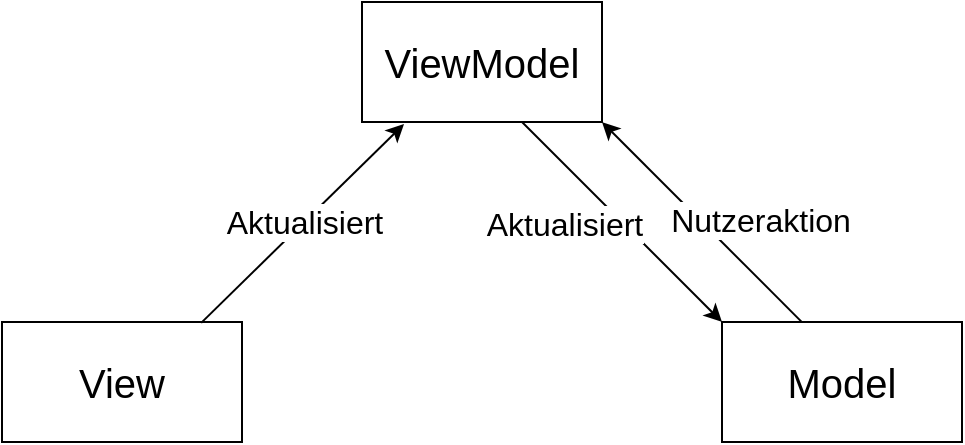 <mxfile version="21.6.5" type="github">
  <diagram name="Page-1" id="EdYza92a_eR4Z7SkYFkC">
    <mxGraphModel dx="1215" dy="650" grid="1" gridSize="10" guides="1" tooltips="1" connect="1" arrows="1" fold="1" page="1" pageScale="1" pageWidth="850" pageHeight="1100" math="0" shadow="0">
      <root>
        <mxCell id="0" />
        <mxCell id="1" parent="0" />
        <mxCell id="gUSeSeVJTXjspHKye2mP-1" value="&lt;font style=&quot;font-size: 20px;&quot;&gt;Model&lt;/font&gt;" style="rounded=0;whiteSpace=wrap;html=1;" parent="1" vertex="1">
          <mxGeometry x="520" y="320" width="120" height="60" as="geometry" />
        </mxCell>
        <mxCell id="gUSeSeVJTXjspHKye2mP-2" value="&lt;font style=&quot;font-size: 20px;&quot;&gt;View&lt;/font&gt;" style="rounded=0;whiteSpace=wrap;html=1;" parent="1" vertex="1">
          <mxGeometry x="160" y="320" width="120" height="60" as="geometry" />
        </mxCell>
        <mxCell id="gUSeSeVJTXjspHKye2mP-3" value="&lt;div style=&quot;font-size: 13px;&quot;&gt;&lt;font style=&quot;font-size: 20px;&quot;&gt;ViewModel&lt;/font&gt;&lt;/div&gt;" style="rounded=0;whiteSpace=wrap;html=1;" parent="1" vertex="1">
          <mxGeometry x="340" y="160" width="120" height="60" as="geometry" />
        </mxCell>
        <mxCell id="gUSeSeVJTXjspHKye2mP-4" value="&lt;div style=&quot;font-size: 12px;&quot;&gt;&lt;font style=&quot;font-size: 16px;&quot;&gt;Aktualisiert&lt;/font&gt;&lt;/div&gt;" style="endArrow=classic;html=1;rounded=0;entryX=0.175;entryY=1.017;entryDx=0;entryDy=0;entryPerimeter=0;exitX=0.83;exitY=0.007;exitDx=0;exitDy=0;exitPerimeter=0;" parent="1" source="gUSeSeVJTXjspHKye2mP-2" target="gUSeSeVJTXjspHKye2mP-3" edge="1">
          <mxGeometry x="0.01" width="50" height="50" relative="1" as="geometry">
            <mxPoint x="410" y="400" as="sourcePoint" />
            <mxPoint x="450" y="320" as="targetPoint" />
            <Array as="points" />
            <mxPoint as="offset" />
          </mxGeometry>
        </mxCell>
        <mxCell id="gUSeSeVJTXjspHKye2mP-5" value="&lt;div style=&quot;font-size: 12px;&quot;&gt;&lt;font style=&quot;font-size: 16px;&quot;&gt;Aktualisiert&lt;/font&gt;&lt;/div&gt;" style="endArrow=classic;html=1;rounded=0;entryX=0;entryY=0;entryDx=0;entryDy=0;" parent="1" target="gUSeSeVJTXjspHKye2mP-1" edge="1">
          <mxGeometry x="-0.287" y="-21" width="50" height="50" relative="1" as="geometry">
            <mxPoint x="420" y="220" as="sourcePoint" />
            <mxPoint x="450" y="320" as="targetPoint" />
            <mxPoint as="offset" />
          </mxGeometry>
        </mxCell>
        <mxCell id="gUSeSeVJTXjspHKye2mP-6" value="&lt;div style=&quot;font-size: 12px;&quot;&gt;&lt;font style=&quot;font-size: 16px;&quot;&gt;Nutzeraktion&lt;/font&gt;&lt;/div&gt;" style="endArrow=classic;html=1;rounded=0;entryX=1;entryY=1;entryDx=0;entryDy=0;exitX=0.334;exitY=0.003;exitDx=0;exitDy=0;exitPerimeter=0;" parent="1" source="gUSeSeVJTXjspHKye2mP-1" target="gUSeSeVJTXjspHKye2mP-3" edge="1">
          <mxGeometry x="-0.282" y="-21" width="50" height="50" relative="1" as="geometry">
            <mxPoint x="400" y="370" as="sourcePoint" />
            <mxPoint x="450" y="320" as="targetPoint" />
            <mxPoint as="offset" />
          </mxGeometry>
        </mxCell>
      </root>
    </mxGraphModel>
  </diagram>
</mxfile>
